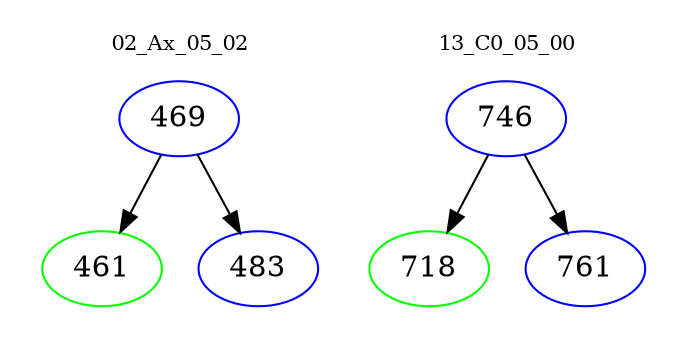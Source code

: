 digraph{
subgraph cluster_0 {
color = white
label = "02_Ax_05_02";
fontsize=10;
T0_469 [label="469", color="blue"]
T0_469 -> T0_461 [color="black"]
T0_461 [label="461", color="green"]
T0_469 -> T0_483 [color="black"]
T0_483 [label="483", color="blue"]
}
subgraph cluster_1 {
color = white
label = "13_C0_05_00";
fontsize=10;
T1_746 [label="746", color="blue"]
T1_746 -> T1_718 [color="black"]
T1_718 [label="718", color="green"]
T1_746 -> T1_761 [color="black"]
T1_761 [label="761", color="blue"]
}
}

